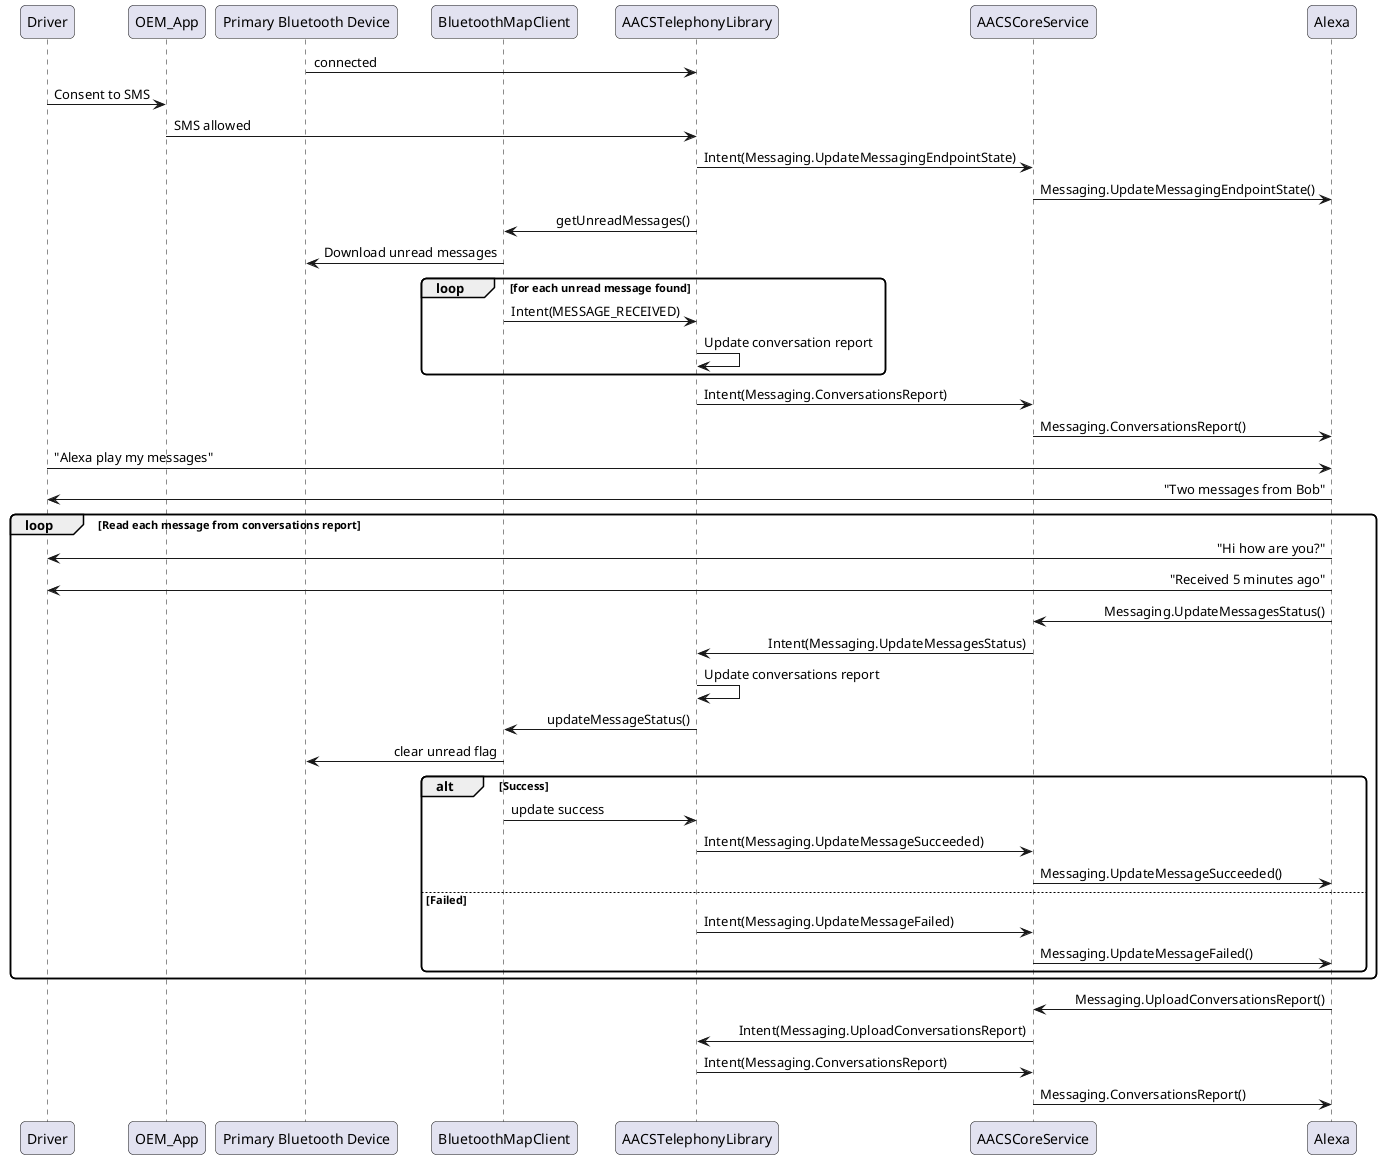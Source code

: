 @startuml
skinparam roundcorner 10
skinparam sequenceMessageAlign direction

participant Driver
participant OEM_App as app
participant "Primary Bluetooth Device" as PBD
participant "BluetoothMapClient" as BMC
participant "AACSTelephonyLibrary" as ATL
participant "AACSCoreService" as Core

participant Alexa

PBD->ATL: connected
Driver->app: Consent to SMS
app->ATL: SMS allowed
ATL->Core: Intent(Messaging.UpdateMessagingEndpointState)
Core->Alexa: Messaging.UpdateMessagingEndpointState()

ATL->BMC: getUnreadMessages()
BMC->PBD: Download unread messages
loop for each unread message found
BMC->ATL: Intent(MESSAGE_RECEIVED)
ATL->ATL: Update conversation report
end
ATL->Core: Intent(Messaging.ConversationsReport)
Core->Alexa: Messaging.ConversationsReport()

Driver -> Alexa: "Alexa play my messages"
Alexa -> Driver: "Two messages from Bob"

loop Read each message from conversations report
Alexa -> Driver: "Hi how are you?"
Alexa -> Driver: "Received 5 minutes ago"
Alexa -> Core: Messaging.UpdateMessagesStatus()
Core->ATL: Intent(Messaging.UpdateMessagesStatus)

ATL->ATL: Update conversations report
ATL->BMC: updateMessageStatus()
BMC->PBD: clear unread flag

alt Success

BMC->ATL: update success
ATL->Core: Intent(Messaging.UpdateMessageSucceeded)
Core->Alexa: Messaging.UpdateMessageSucceeded()

else Failed

ATL->Core: Intent(Messaging.UpdateMessageFailed)
Core->Alexa: Messaging.UpdateMessageFailed()

end

end

Alexa->Core: Messaging.UploadConversationsReport()
Core->ATL: Intent(Messaging.UploadConversationsReport)

ATL->Core: Intent(Messaging.ConversationsReport)
Core->Alexa: Messaging.ConversationsReport()

@enduml